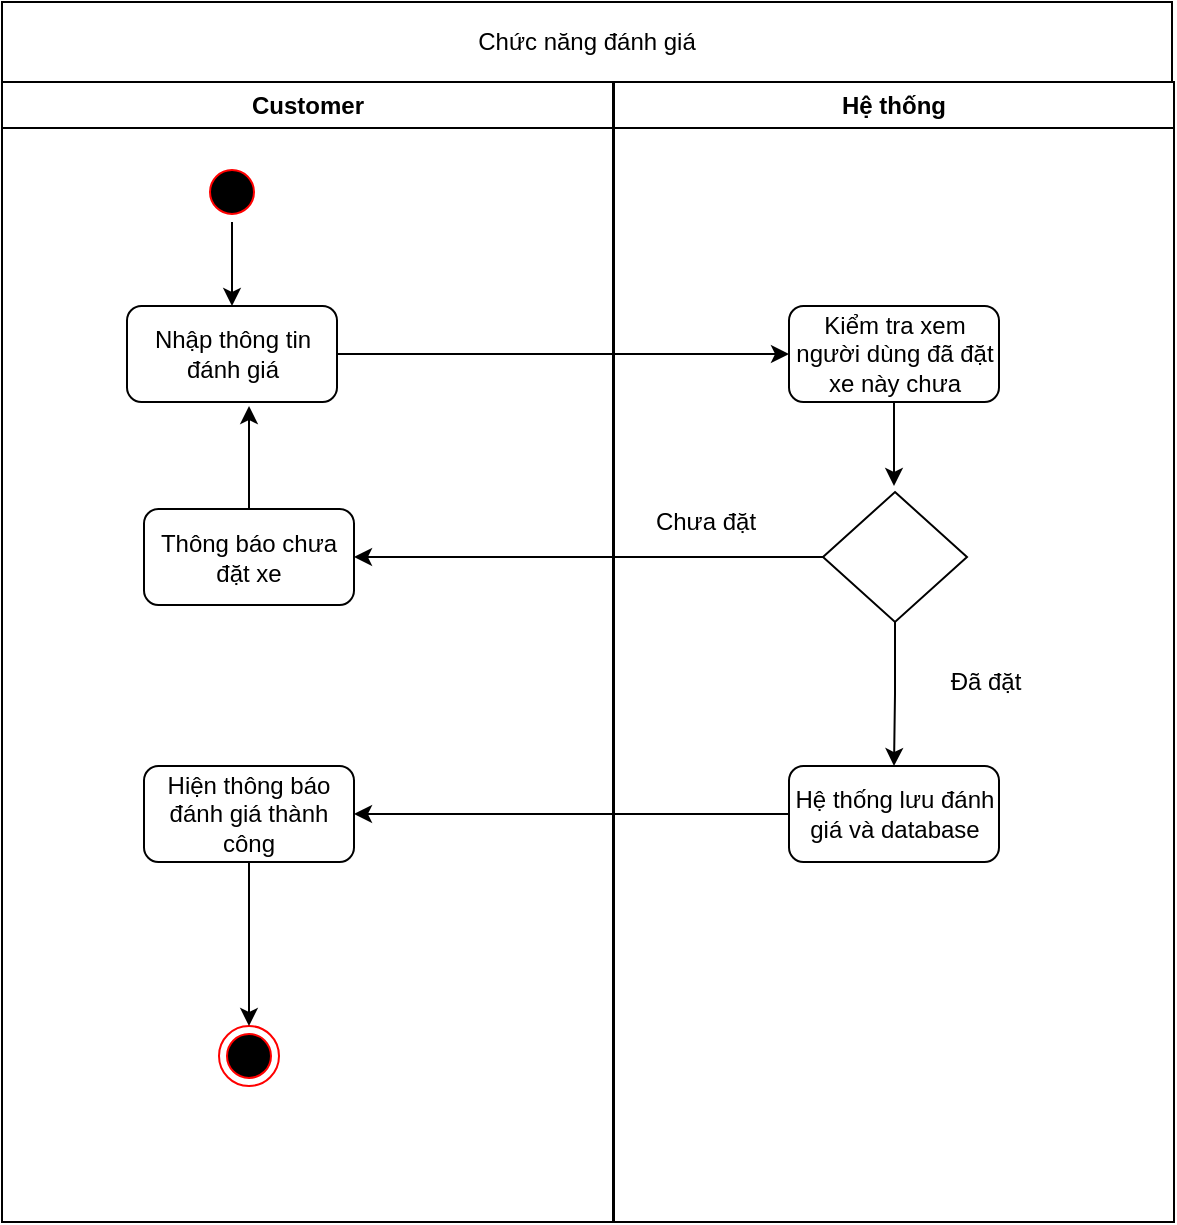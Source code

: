 <mxfile version="26.2.15">
  <diagram name="Page-1" id="e7e014a7-5840-1c2e-5031-d8a46d1fe8dd">
    <mxGraphModel dx="1426" dy="711" grid="1" gridSize="10" guides="1" tooltips="1" connect="1" arrows="1" fold="1" page="1" pageScale="1" pageWidth="1169" pageHeight="826" background="none" math="0" shadow="0">
      <root>
        <mxCell id="0" />
        <mxCell id="1" parent="0" />
        <mxCell id="2" value="Customer" style="swimlane;whiteSpace=wrap" parent="1" vertex="1">
          <mxGeometry x="139" y="128" width="305.5" height="570" as="geometry" />
        </mxCell>
        <mxCell id="iM6wuMetMFg2LBtmJiii-48" value="" style="edgeStyle=orthogonalEdgeStyle;rounded=0;orthogonalLoop=1;jettySize=auto;html=1;" edge="1" parent="2" source="5" target="iM6wuMetMFg2LBtmJiii-41">
          <mxGeometry relative="1" as="geometry" />
        </mxCell>
        <mxCell id="5" value="" style="ellipse;shape=startState;fillColor=#000000;strokeColor=#ff0000;" parent="2" vertex="1">
          <mxGeometry x="100" y="40" width="30" height="30" as="geometry" />
        </mxCell>
        <mxCell id="38" value="" style="ellipse;shape=endState;fillColor=#000000;strokeColor=#ff0000" parent="2" vertex="1">
          <mxGeometry x="108.5" y="472" width="30" height="30" as="geometry" />
        </mxCell>
        <mxCell id="iM6wuMetMFg2LBtmJiii-41" value="Nhập thông tin đánh giá" style="rounded=1;whiteSpace=wrap;html=1;" vertex="1" parent="2">
          <mxGeometry x="62.5" y="112" width="105" height="48" as="geometry" />
        </mxCell>
        <mxCell id="iM6wuMetMFg2LBtmJiii-43" value="Thông báo chưa đặt xe" style="rounded=1;whiteSpace=wrap;html=1;" vertex="1" parent="2">
          <mxGeometry x="71" y="213.5" width="105" height="48" as="geometry" />
        </mxCell>
        <mxCell id="iM6wuMetMFg2LBtmJiii-56" style="edgeStyle=orthogonalEdgeStyle;rounded=0;orthogonalLoop=1;jettySize=auto;html=1;" edge="1" parent="2" source="iM6wuMetMFg2LBtmJiii-44">
          <mxGeometry relative="1" as="geometry">
            <mxPoint x="123.5" y="472" as="targetPoint" />
          </mxGeometry>
        </mxCell>
        <mxCell id="iM6wuMetMFg2LBtmJiii-44" value="Hiện thông báo đánh giá thành công" style="rounded=1;whiteSpace=wrap;html=1;" vertex="1" parent="2">
          <mxGeometry x="71" y="342" width="105" height="48" as="geometry" />
        </mxCell>
        <mxCell id="iM6wuMetMFg2LBtmJiii-52" style="edgeStyle=orthogonalEdgeStyle;rounded=0;orthogonalLoop=1;jettySize=auto;html=1;entryX=0.581;entryY=1.042;entryDx=0;entryDy=0;entryPerimeter=0;" edge="1" parent="2" source="iM6wuMetMFg2LBtmJiii-43" target="iM6wuMetMFg2LBtmJiii-41">
          <mxGeometry relative="1" as="geometry" />
        </mxCell>
        <mxCell id="3" value="Hệ thống" style="swimlane;whiteSpace=wrap;startSize=23;" parent="1" vertex="1">
          <mxGeometry x="445" y="128" width="280" height="570" as="geometry" />
        </mxCell>
        <mxCell id="iM6wuMetMFg2LBtmJiii-50" style="edgeStyle=orthogonalEdgeStyle;rounded=0;orthogonalLoop=1;jettySize=auto;html=1;" edge="1" parent="3" source="iM6wuMetMFg2LBtmJiii-42">
          <mxGeometry relative="1" as="geometry">
            <mxPoint x="140" y="202" as="targetPoint" />
          </mxGeometry>
        </mxCell>
        <mxCell id="iM6wuMetMFg2LBtmJiii-42" value="Kiểm tra xem người dùng đã đặt xe này chưa&lt;span style=&quot;color: rgba(0, 0, 0, 0); font-family: monospace; font-size: 0px; text-align: start; text-wrap-mode: nowrap;&quot;&gt;%3CmxGraphModel%3E%3Croot%3E%3CmxCell%20id%3D%220%22%2F%3E%3CmxCell%20id%3D%221%22%20parent%3D%220%22%2F%3E%3CmxCell%20id%3D%222%22%20value%3D%22Nh%E1%BA%ADp%20th%C3%B4ng%20tin%20%C4%91%C3%A1nh%20gi%C3%A1%22%20style%3D%22rounded%3D1%3BwhiteSpace%3Dwrap%3Bhtml%3D1%3B%22%20vertex%3D%221%22%20parent%3D%221%22%3E%3CmxGeometry%20x%3D%22201.5%22%20y%3D%22240%22%20width%3D%22105%22%20height%3D%2248%22%20as%3D%22geometry%22%2F%3E%3C%2FmxCell%3E%3C%2Froot%3E%3C%2FmxGraphModel%3E&lt;/span&gt;" style="rounded=1;whiteSpace=wrap;html=1;" vertex="1" parent="3">
          <mxGeometry x="87.5" y="112" width="105" height="48" as="geometry" />
        </mxCell>
        <mxCell id="iM6wuMetMFg2LBtmJiii-45" value="Hệ thống lưu đánh giá và database" style="rounded=1;whiteSpace=wrap;html=1;" vertex="1" parent="3">
          <mxGeometry x="87.5" y="342" width="105" height="48" as="geometry" />
        </mxCell>
        <mxCell id="iM6wuMetMFg2LBtmJiii-53" style="edgeStyle=orthogonalEdgeStyle;rounded=0;orthogonalLoop=1;jettySize=auto;html=1;entryX=0.5;entryY=0;entryDx=0;entryDy=0;" edge="1" parent="3" source="iM6wuMetMFg2LBtmJiii-47" target="iM6wuMetMFg2LBtmJiii-45">
          <mxGeometry relative="1" as="geometry" />
        </mxCell>
        <mxCell id="iM6wuMetMFg2LBtmJiii-47" value="" style="rhombus;whiteSpace=wrap;html=1;" vertex="1" parent="3">
          <mxGeometry x="104.5" y="205" width="72" height="65" as="geometry" />
        </mxCell>
        <mxCell id="iM6wuMetMFg2LBtmJiii-54" style="edgeStyle=orthogonalEdgeStyle;rounded=0;orthogonalLoop=1;jettySize=auto;html=1;exitX=0.5;exitY=1;exitDx=0;exitDy=0;" edge="1" parent="3" source="iM6wuMetMFg2LBtmJiii-45" target="iM6wuMetMFg2LBtmJiii-45">
          <mxGeometry relative="1" as="geometry" />
        </mxCell>
        <mxCell id="iM6wuMetMFg2LBtmJiii-57" value="Chưa đặt" style="text;html=1;align=center;verticalAlign=middle;whiteSpace=wrap;rounded=0;" vertex="1" parent="3">
          <mxGeometry x="15.5" y="205" width="60" height="30" as="geometry" />
        </mxCell>
        <mxCell id="iM6wuMetMFg2LBtmJiii-58" value="Đã đặt" style="text;html=1;align=center;verticalAlign=middle;whiteSpace=wrap;rounded=0;" vertex="1" parent="3">
          <mxGeometry x="155.5" y="285" width="60" height="30" as="geometry" />
        </mxCell>
        <mxCell id="iM6wuMetMFg2LBtmJiii-49" style="edgeStyle=orthogonalEdgeStyle;rounded=0;orthogonalLoop=1;jettySize=auto;html=1;entryX=0;entryY=0.5;entryDx=0;entryDy=0;" edge="1" parent="1" source="iM6wuMetMFg2LBtmJiii-41" target="iM6wuMetMFg2LBtmJiii-42">
          <mxGeometry relative="1" as="geometry" />
        </mxCell>
        <mxCell id="iM6wuMetMFg2LBtmJiii-51" style="edgeStyle=orthogonalEdgeStyle;rounded=0;orthogonalLoop=1;jettySize=auto;html=1;entryX=1;entryY=0.5;entryDx=0;entryDy=0;" edge="1" parent="1" source="iM6wuMetMFg2LBtmJiii-47" target="iM6wuMetMFg2LBtmJiii-43">
          <mxGeometry relative="1" as="geometry" />
        </mxCell>
        <mxCell id="iM6wuMetMFg2LBtmJiii-55" style="edgeStyle=orthogonalEdgeStyle;rounded=0;orthogonalLoop=1;jettySize=auto;html=1;entryX=1;entryY=0.5;entryDx=0;entryDy=0;" edge="1" parent="1" source="iM6wuMetMFg2LBtmJiii-45" target="iM6wuMetMFg2LBtmJiii-44">
          <mxGeometry relative="1" as="geometry" />
        </mxCell>
        <mxCell id="iM6wuMetMFg2LBtmJiii-59" value="Chức năng đánh giá" style="rounded=0;whiteSpace=wrap;html=1;" vertex="1" parent="1">
          <mxGeometry x="139" y="88" width="585" height="40" as="geometry" />
        </mxCell>
      </root>
    </mxGraphModel>
  </diagram>
</mxfile>
